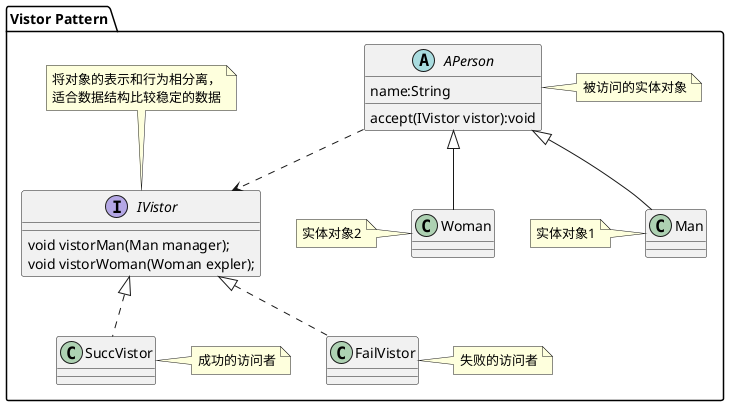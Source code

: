 @startuml
skinparam classAttributeIconSize 0
package "Vistor Pattern"{
    interface IVistor{
        void vistorMan(Man manager);
        void vistorWoman(Woman expler);
    }
    note top:将对象的表示和行为相分离，\n适合数据结构比较稳定的数据

    class SuccVistor
    note right:成功的访问者
    class SuccVistor implements IVistor

    class FailVistor
    note right:失败的访问者
    class FailVistor implements IVistor

    abstract class APerson{
     name:String
     accept(IVistor vistor):void
    }
    note right:被访问的实体对象

    class Man
    note left:实体对象1
    class Man extends APerson

    class Woman
    note left:实体对象2
    class Woman extends APerson
    APerson -.> IVistor
}
@enduml